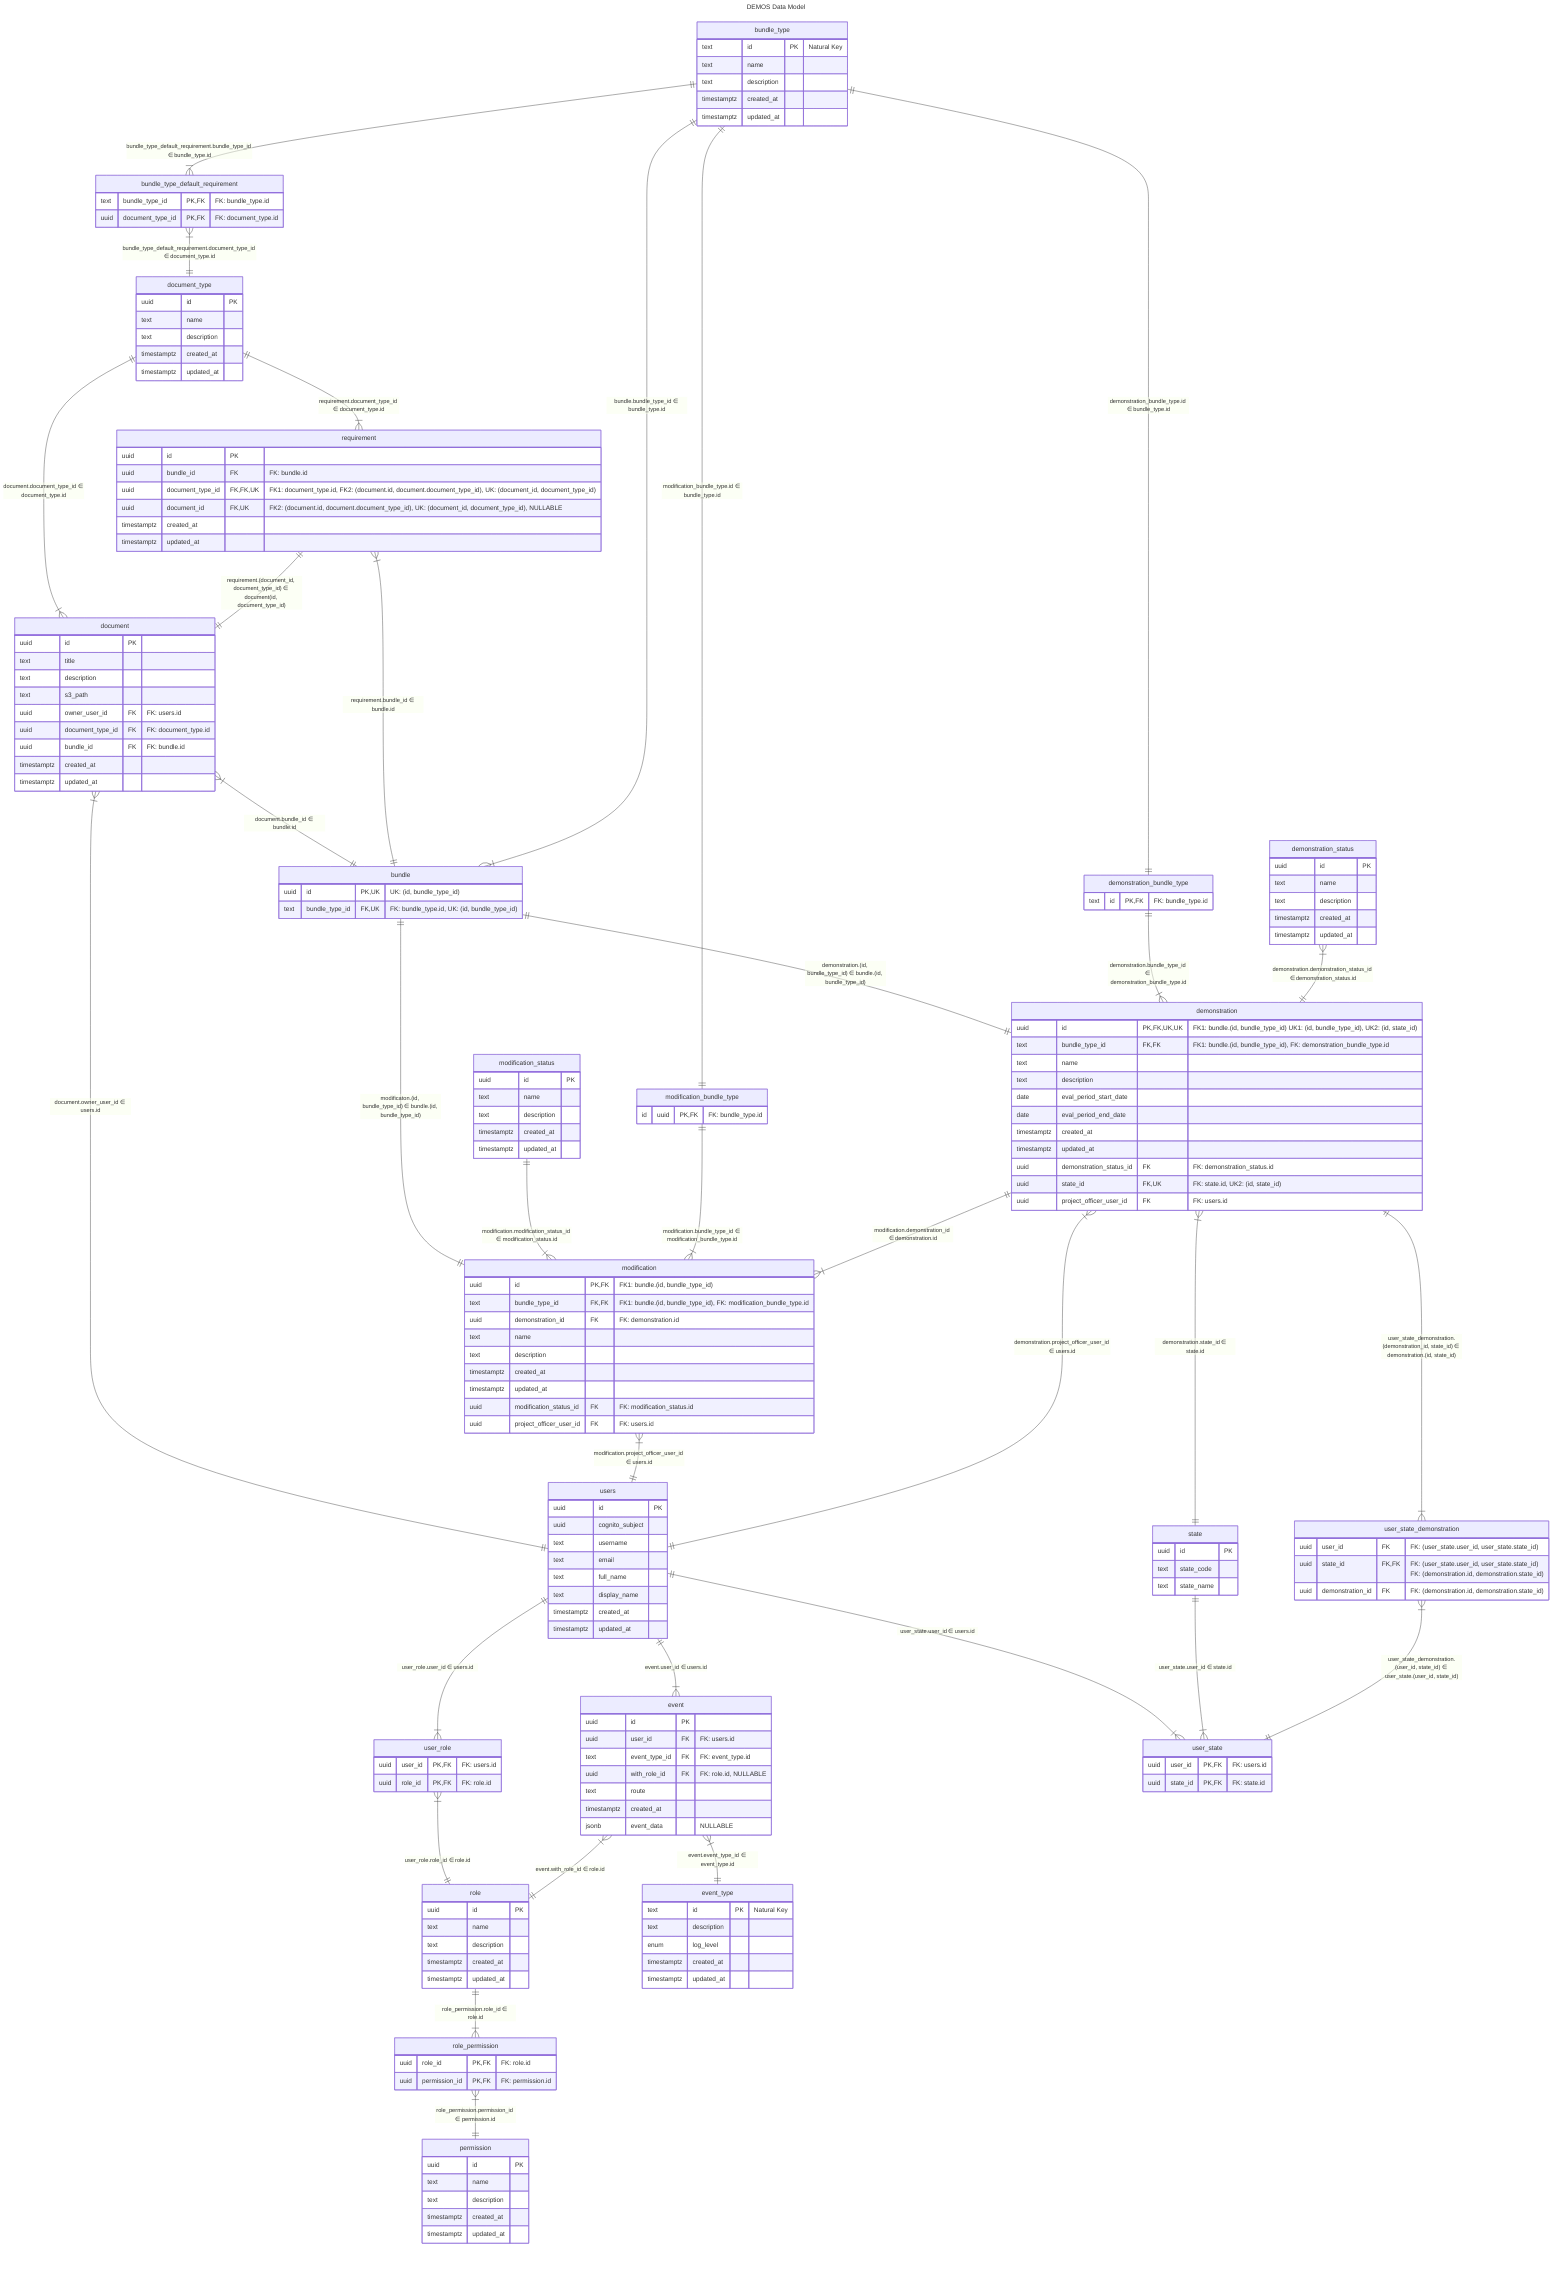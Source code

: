 ---
title: DEMOS Data Model
---

erDiagram

  document_type ||--|{ document : "document.document_type_id ∈ document_type.id"
  document_type ||--|{ requirement : "requirement.document_type_id ∈ document_type.id"
  bundle ||--|| modification : "modificaton.(id, bundle_type_id) ∈ bundle.(id, bundle_type_id)"
  document }|--|| bundle : "document.bundle_id ∈ bundle.id"
  requirement }|--|| bundle : "requirement.bundle_id ∈ bundle.id"
  bundle ||--|| demonstration : "demonstration.(id, bundle_type_id) ∈ bundle.(id, bundle_type_id)"
  bundle_type ||--|| modification_bundle_type : "modification_bundle_type.id ∈ bundle_type.id"
  bundle_type ||--|{ bundle : "bundle.bundle_type_id ∈ bundle_type.id"
  bundle_type ||--|| demonstration_bundle_type : "demonstration_bundle_type.id ∈ bundle_type.id"
  modification_status ||--|{ modification : "modification.modification_status_id ∈ modification_status.id"
  modification_bundle_type ||--|{ modification : "modification.bundle_type_id ∈ modification_bundle_type.id"
  demonstration_bundle_type ||--|{ demonstration : "demonstration.bundle_type_id ∈ demonstration_bundle_type.id"
  document }|--|| users : "document.owner_user_id ∈ users.id"
  modification }|--|| users : "modification.project_officer_user_id ∈ users.id"
  demonstration }|--|| users : "demonstration.project_officer_user_id ∈ users.id"
  users ||--|{ event : "event.user_id ∈ users.id"
  users ||--|{ user_role : "user_role.user_id ∈ users.id"
  users ||--|{ user_state : "user_state.user_id ∈ users.id"
  state ||--|{ user_state : "user_state.user_id ∈ state.id"
  demonstration }|--|| state : "demonstration.state_id ∈ state.id"
  demonstration ||--|{ user_state_demonstration : "user_state_demonstration.(demonstration_id, state_id) ∈ demonstration.(id, state_id)"
  demonstration_status }|--|| demonstration : "demonstration.demonstration_status_id ∈ demonstration_status.id"
  user_role }|--|| role : "user_role.role_id ∈ role.id"
  role ||--|{ role_permission : "role_permission.role_id ∈ role.id"
  role_permission }|--|| permission : "role_permission.permission_id ∈ permission.id"
  event }|--|| event_type : "event.event_type_id ∈ event_type.id"
  event }|--|| role : "event.with_role_id ∈ role.id"
  user_state_demonstration }|--|| user_state : "user_state_demonstration.(user_id, state_id) ∈ user_state.(user_id, state_id)"
  demonstration ||--|{ modification : "modification.demonstration_id ∈ demonstration.id"
  requirement ||--|| document : "requirement.(document_id, document_type_id) ∈ document(id, document_type_id)"
  bundle_type_default_requirement }|--|| document_type : "bundle_type_default_requirement.document_type_id ∈ document_type.id"
  bundle_type ||--|{ bundle_type_default_requirement : "bundle_type_default_requirement.bundle_type_id ∈ bundle_type.id"

  bundle {
    uuid id PK, UK "UK: (id, bundle_type_id)"
    text bundle_type_id FK, UK "FK: bundle_type.id, UK: (id, bundle_type_id)"
  }

  bundle_type {
    text id PK "Natural Key"
    text name
    text description
    timestamptz created_at
    timestamptz updated_at
  }

  bundle_type_default_requirement {
    text bundle_type_id PK, FK "FK: bundle_type.id"
    uuid document_type_id PK, FK "FK: document_type.id"
  }

  demonstration {
    uuid id PK, FK, UK, UK "FK1: bundle.(id, bundle_type_id) UK1: (id, bundle_type_id), UK2: (id, state_id)"
    text bundle_type_id FK, FK "FK1: bundle.(id, bundle_type_id), FK: demonstration_bundle_type.id"
    text name
    text description
    date eval_period_start_date
    date eval_period_end_date
    timestamptz created_at
    timestamptz updated_at
    uuid demonstration_status_id FK "FK: demonstration_status.id"
    uuid state_id FK, UK "FK: state.id, UK2: (id, state_id)"
    uuid project_officer_user_id FK "FK: users.id"
  }

  demonstration_bundle_type {
    text id PK, FK "FK: bundle_type.id"
  }

  demonstration_status {
    uuid id PK
    text name
    text description
    timestamptz created_at
    timestamptz updated_at
  }

  document {
    uuid id PK
    text title
    text description
    text s3_path
    uuid owner_user_id FK "FK: users.id"
    uuid document_type_id FK "FK: document_type.id"
    uuid bundle_id FK "FK: bundle.id"
    timestamptz created_at
    timestamptz updated_at
  }

  document_type {
    uuid id PK
    text name
    text description
    timestamptz created_at
    timestamptz updated_at
  }

  event {
    uuid id PK
    uuid user_id FK "FK: users.id"
    text event_type_id FK "FK: event_type.id"
    uuid with_role_id FK "FK: role.id, NULLABLE"
    text route
    timestamptz created_at
    jsonb event_data "NULLABLE"
  }

  event_type {
    text id PK "Natural Key"
    text description
    enum log_level
    timestamptz created_at
    timestamptz updated_at
  }

  modification {
    uuid id PK, FK "FK1: bundle.(id, bundle_type_id)"
    text bundle_type_id FK, FK "FK1: bundle.(id, bundle_type_id), FK: modification_bundle_type.id"
    uuid demonstration_id FK "FK: demonstration.id"
    text name
    text description
    timestamptz created_at
    timestamptz updated_at
    uuid modification_status_id FK "FK: modification_status.id"
    uuid project_officer_user_id FK "FK: users.id"
  }

  modification_bundle_type {
    id uuid PK, FK "FK: bundle_type.id"
  }

  modification_status {
    uuid id PK
    text name
    text description
    timestamptz created_at
    timestamptz updated_at
  }

  permission {
    uuid id PK
    text name
    text description
    timestamptz created_at
    timestamptz updated_at
  }

  requirement {
    uuid id PK
    uuid bundle_id FK "FK: bundle.id"
    uuid document_type_id FK, FK, UK "FK1: document_type.id, FK2: (document.id, document.document_type_id), UK: (document_id, document_type_id)"
    uuid document_id FK, UK "FK2: (document.id, document.document_type_id), UK: (document_id, document_type_id), NULLABLE"
    timestamptz created_at
    timestamptz updated_at
  }

  role {
    uuid id PK
    text name
    text description
    timestamptz created_at
    timestamptz updated_at
  }

  role_permission {
    uuid role_id PK, FK "FK: role.id"
    uuid permission_id PK, FK "FK: permission.id"
  }

  state {
    uuid id PK
    text state_code
    text state_name
  }

  user_role {
    uuid user_id PK, FK "FK: users.id"
    uuid role_id PK, FK "FK: role.id"
  }

  user_state {
    uuid user_id PK, FK "FK: users.id"
    uuid state_id PK, FK "FK: state.id"
  }

  user_state_demonstration {
    uuid user_id FK "FK: (user_state.user_id, user_state.state_id)"
    uuid state_id FK, FK "FK: (user_state.user_id, user_state.state_id)<br>FK: (demonstration.id, demonstration.state_id)"
    uuid demonstration_id FK "FK: (demonstration.id, demonstration.state_id)"
  }

  users {
    uuid id PK
    uuid cognito_subject
    text username
    text email
    text full_name
    text display_name
    timestamptz created_at
    timestamptz updated_at
  }